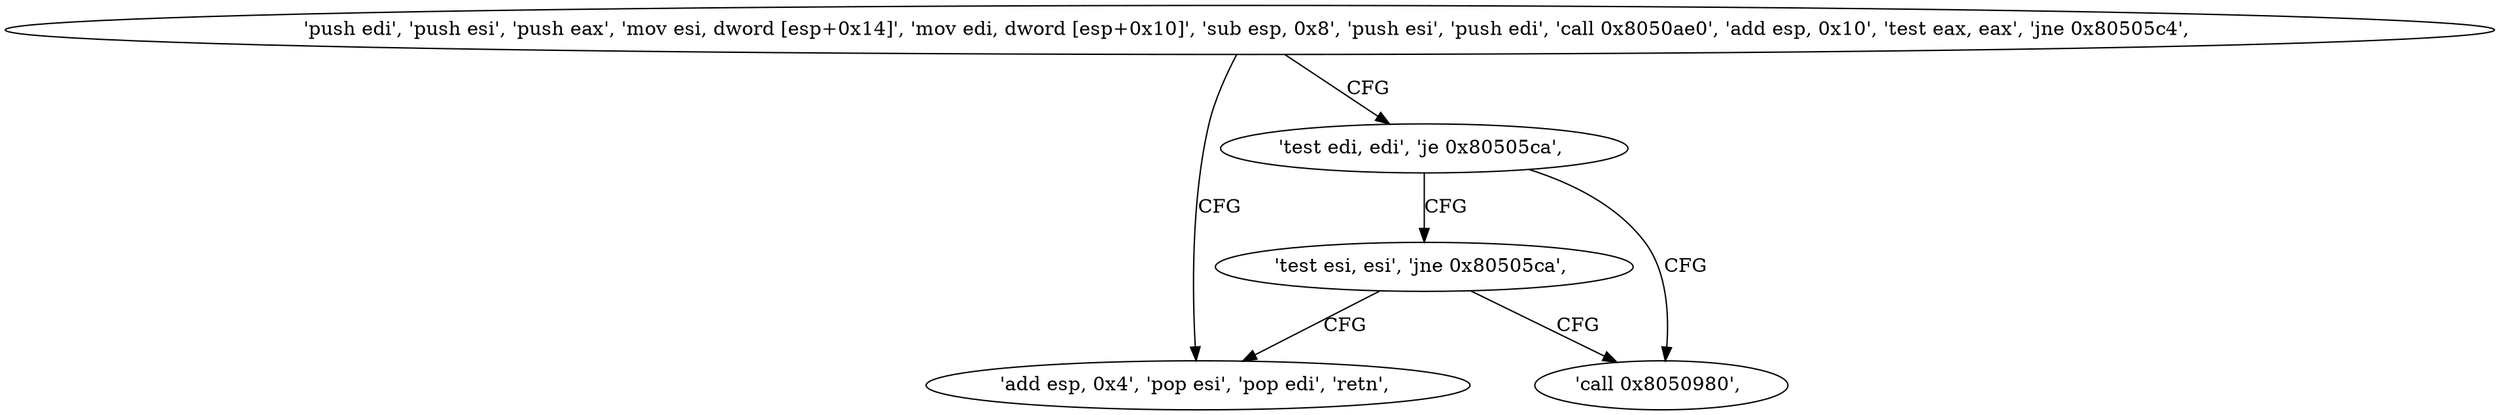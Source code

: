 digraph "func" {
"134546848" [label = "'push edi', 'push esi', 'push eax', 'mov esi, dword [esp+0x14]', 'mov edi, dword [esp+0x10]', 'sub esp, 0x8', 'push esi', 'push edi', 'call 0x8050ae0', 'add esp, 0x10', 'test eax, eax', 'jne 0x80505c4', " ]
"134546884" [label = "'add esp, 0x4', 'pop esi', 'pop edi', 'retn', " ]
"134546876" [label = "'test edi, edi', 'je 0x80505ca', " ]
"134546890" [label = "'call 0x8050980', " ]
"134546880" [label = "'test esi, esi', 'jne 0x80505ca', " ]
"134546848" -> "134546884" [ label = "CFG" ]
"134546848" -> "134546876" [ label = "CFG" ]
"134546876" -> "134546890" [ label = "CFG" ]
"134546876" -> "134546880" [ label = "CFG" ]
"134546880" -> "134546890" [ label = "CFG" ]
"134546880" -> "134546884" [ label = "CFG" ]
}
